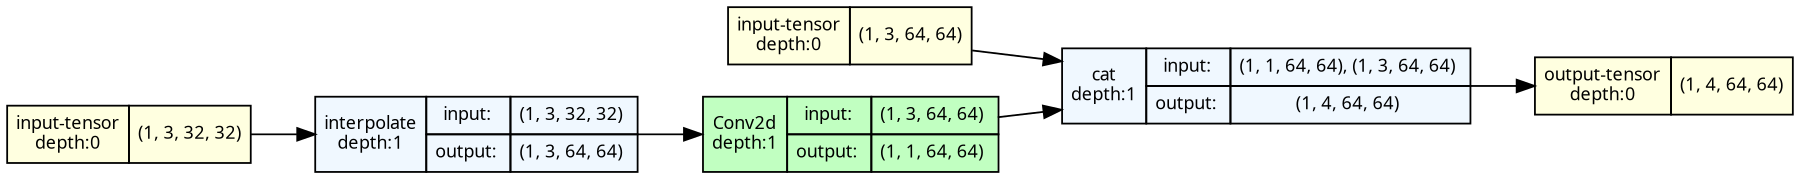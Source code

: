 strict digraph Upsample {
	graph [ordering=in rankdir=LR size="12.0,12.0"]
	node [align=left fontname="Linux libertine" fontsize=10 height=0.2 margin=0 ranksep=0.1 shape=plaintext style=filled]
	edge [fontsize=10]
	0 [label=<
                    <TABLE BORDER="0" CELLBORDER="1"
                    CELLSPACING="0" CELLPADDING="4">
                        <TR><TD>input-tensor<BR/>depth:0</TD><TD>(1, 3, 32, 32)</TD></TR>
                    </TABLE>> fillcolor=lightyellow]
	1 [label=<
                    <TABLE BORDER="0" CELLBORDER="1"
                    CELLSPACING="0" CELLPADDING="4">
                        <TR><TD>input-tensor<BR/>depth:0</TD><TD>(1, 3, 64, 64)</TD></TR>
                    </TABLE>> fillcolor=lightyellow]
	2 [label=<
                    <TABLE BORDER="0" CELLBORDER="1"
                    CELLSPACING="0" CELLPADDING="4">
                    <TR>
                        <TD ROWSPAN="2">interpolate<BR/>depth:1</TD>
                        <TD COLSPAN="2">input:</TD>
                        <TD COLSPAN="2">(1, 3, 32, 32) </TD>
                    </TR>
                    <TR>
                        <TD COLSPAN="2">output: </TD>
                        <TD COLSPAN="2">(1, 3, 64, 64) </TD>
                    </TR>
                    </TABLE>> fillcolor=aliceblue]
	3 [label=<
                    <TABLE BORDER="0" CELLBORDER="1"
                    CELLSPACING="0" CELLPADDING="4">
                    <TR>
                        <TD ROWSPAN="2">Conv2d<BR/>depth:1</TD>
                        <TD COLSPAN="2">input:</TD>
                        <TD COLSPAN="2">(1, 3, 64, 64) </TD>
                    </TR>
                    <TR>
                        <TD COLSPAN="2">output: </TD>
                        <TD COLSPAN="2">(1, 1, 64, 64) </TD>
                    </TR>
                    </TABLE>> fillcolor=darkseagreen1]
	4 [label=<
                    <TABLE BORDER="0" CELLBORDER="1"
                    CELLSPACING="0" CELLPADDING="4">
                    <TR>
                        <TD ROWSPAN="2">cat<BR/>depth:1</TD>
                        <TD COLSPAN="2">input:</TD>
                        <TD COLSPAN="2">(1, 1, 64, 64), (1, 3, 64, 64) </TD>
                    </TR>
                    <TR>
                        <TD COLSPAN="2">output: </TD>
                        <TD COLSPAN="2">(1, 4, 64, 64) </TD>
                    </TR>
                    </TABLE>> fillcolor=aliceblue]
	5 [label=<
                    <TABLE BORDER="0" CELLBORDER="1"
                    CELLSPACING="0" CELLPADDING="4">
                        <TR><TD>output-tensor<BR/>depth:0</TD><TD>(1, 4, 64, 64)</TD></TR>
                    </TABLE>> fillcolor=lightyellow]
	0 -> 2
	1 -> 4
	2 -> 3
	3 -> 4
	4 -> 5
}
